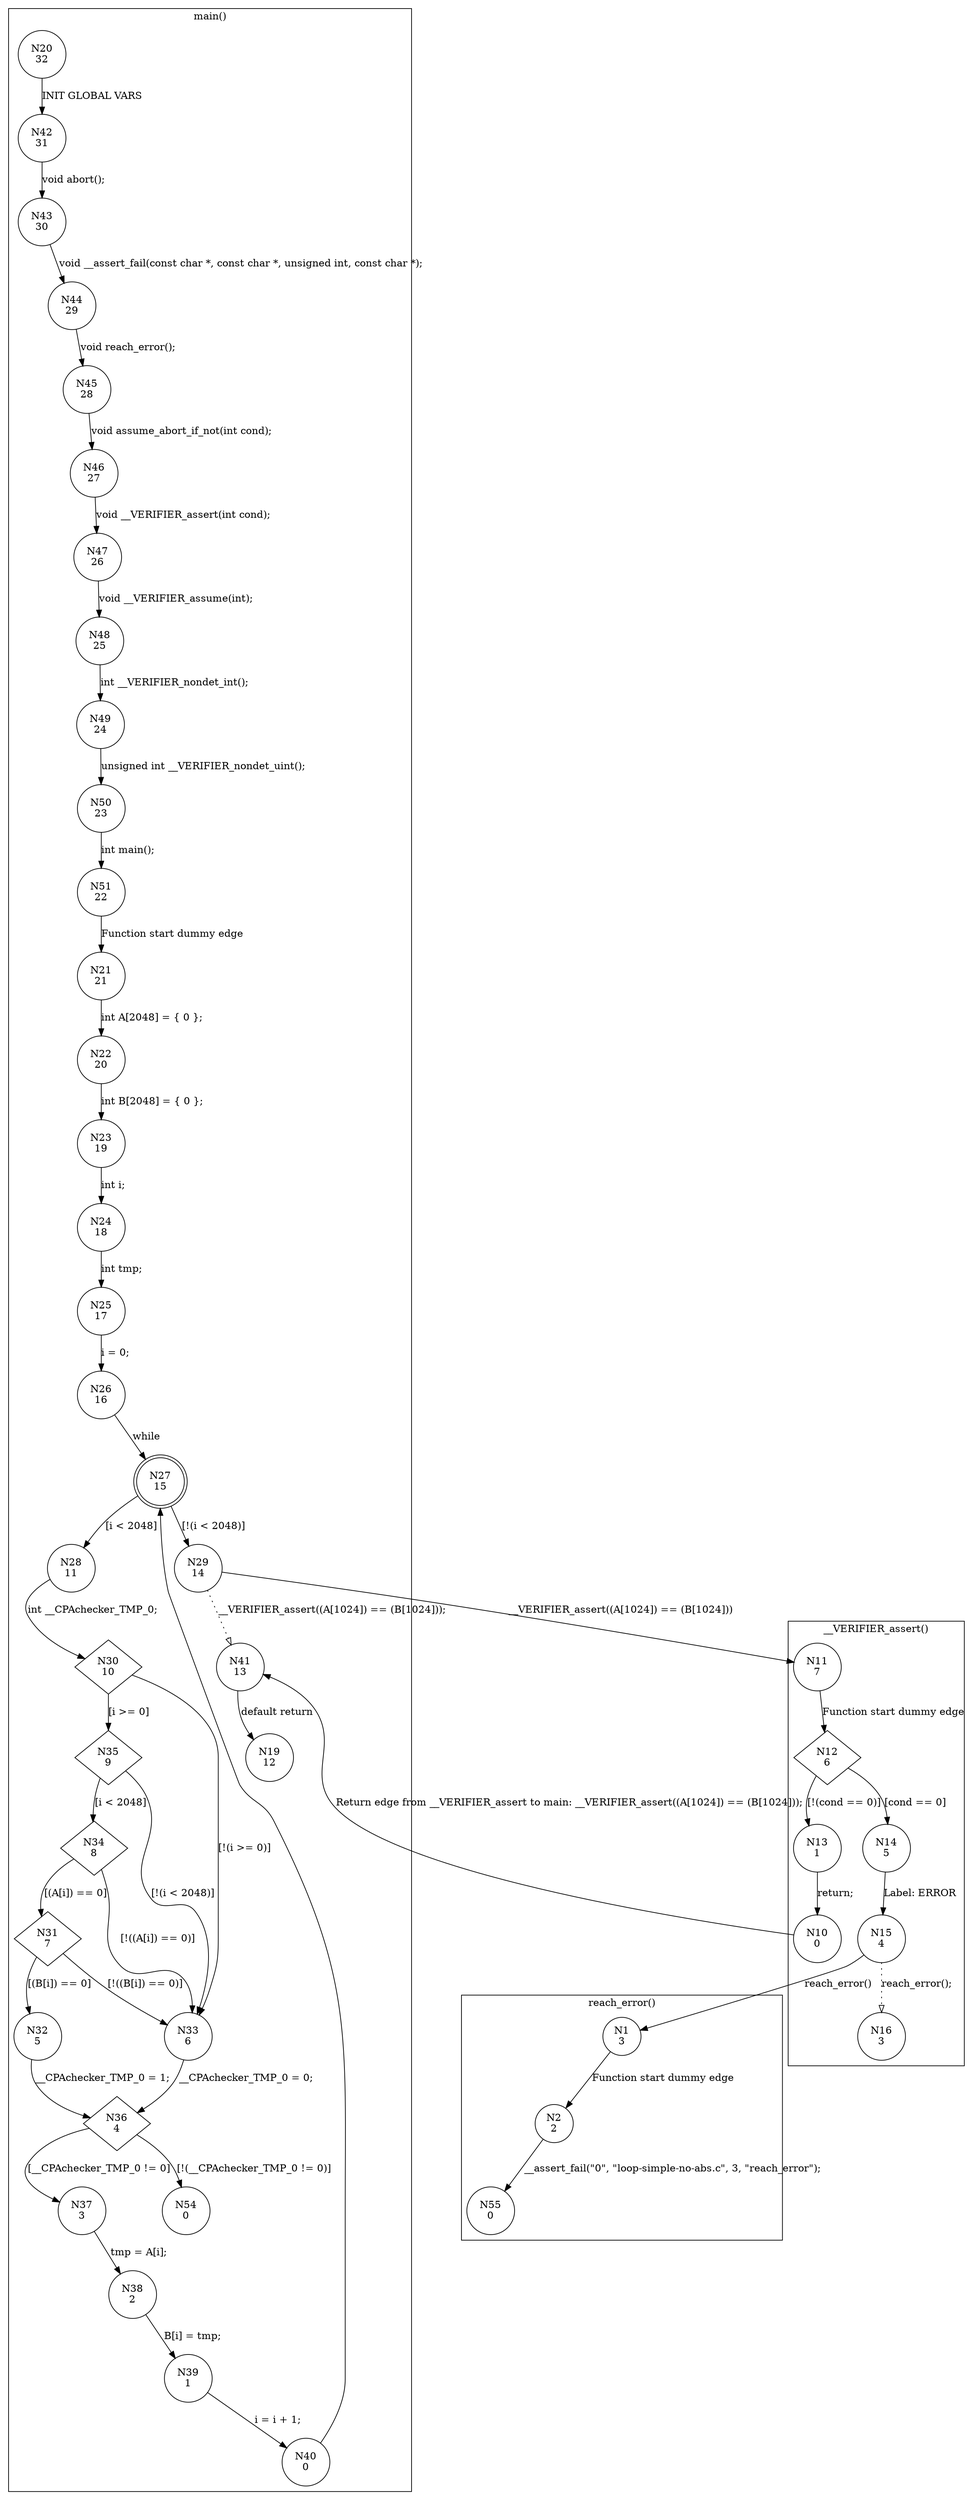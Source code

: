 digraph CFA {
20 [shape="circle" label="N20\n32"]
42 [shape="circle" label="N42\n31"]
43 [shape="circle" label="N43\n30"]
44 [shape="circle" label="N44\n29"]
45 [shape="circle" label="N45\n28"]
46 [shape="circle" label="N46\n27"]
47 [shape="circle" label="N47\n26"]
48 [shape="circle" label="N48\n25"]
49 [shape="circle" label="N49\n24"]
50 [shape="circle" label="N50\n23"]
51 [shape="circle" label="N51\n22"]
21 [shape="circle" label="N21\n21"]
22 [shape="circle" label="N22\n20"]
23 [shape="circle" label="N23\n19"]
24 [shape="circle" label="N24\n18"]
25 [shape="circle" label="N25\n17"]
26 [shape="circle" label="N26\n16"]
27 [shape="doublecircle" label="N27\n15"]
29 [shape="circle" label="N29\n14"]
11 [shape="circle" label="N11\n7"]
12 [shape="diamond" label="N12\n6"]
13 [shape="circle" label="N13\n1"]
10 [shape="circle" label="N10\n0"]
41 [shape="circle" label="N41\n13"]
19 [shape="circle" label="N19\n12"]
14 [shape="circle" label="N14\n5"]
15 [shape="circle" label="N15\n4"]
1 [shape="circle" label="N1\n3"]
2 [shape="circle" label="N2\n2"]
55 [shape="circle" label="N55\n0"]
16 [shape="circle" label="N16\n3"]
28 [shape="circle" label="N28\n11"]
30 [shape="diamond" label="N30\n10"]
33 [shape="circle" label="N33\n6"]
36 [shape="diamond" label="N36\n4"]
54 [shape="circle" label="N54\n0"]
37 [shape="circle" label="N37\n3"]
38 [shape="circle" label="N38\n2"]
39 [shape="circle" label="N39\n1"]
40 [shape="circle" label="N40\n0"]
35 [shape="diamond" label="N35\n9"]
34 [shape="diamond" label="N34\n8"]
31 [shape="diamond" label="N31\n7"]
32 [shape="circle" label="N32\n5"]
node [shape="circle"]
subgraph cluster___VERIFIER_assert {
label="__VERIFIER_assert()"
11 -> 12 [label="Function start dummy edge"]
12 -> 14 [label="[cond == 0]"]
12 -> 13 [label="[!(cond == 0)]"]
13 -> 10 [label="return;"]
14 -> 15 [label="Label: ERROR"]
15 -> 16 [label="reach_error();" style="dotted" arrowhead="empty"]}
subgraph cluster_assume_abort_if_not {
label="assume_abort_if_not()"
}
subgraph cluster_main {
label="main()"
20 -> 42 [label="INIT GLOBAL VARS"]
42 -> 43 [label="void abort();"]
43 -> 44 [label="void __assert_fail(const char *, const char *, unsigned int, const char *);"]
44 -> 45 [label="void reach_error();"]
45 -> 46 [label="void assume_abort_if_not(int cond);"]
46 -> 47 [label="void __VERIFIER_assert(int cond);"]
47 -> 48 [label="void __VERIFIER_assume(int);"]
48 -> 49 [label="int __VERIFIER_nondet_int();"]
49 -> 50 [label="unsigned int __VERIFIER_nondet_uint();"]
50 -> 51 [label="int main();"]
51 -> 21 [label="Function start dummy edge"]
21 -> 22 [label="int A[2048] = { 0 };"]
22 -> 23 [label="int B[2048] = { 0 };"]
23 -> 24 [label="int i;"]
24 -> 25 [label="int tmp;"]
25 -> 26 [label="i = 0;"]
26 -> 27 [label="while"]
27 -> 28 [label="[i < 2048]"]
27 -> 29 [label="[!(i < 2048)]"]
29 -> 41 [label="__VERIFIER_assert((A[1024]) == (B[1024]));" style="dotted" arrowhead="empty"]
41 -> 19 [label="default return"]
28 -> 30 [label="int __CPAchecker_TMP_0;"]
30 -> 35 [label="[i >= 0]"]
30 -> 33 [label="[!(i >= 0)]"]
33 -> 36 [label="__CPAchecker_TMP_0 = 0;"]
36 -> 37 [label="[__CPAchecker_TMP_0 != 0]"]
36 -> 54 [label="[!(__CPAchecker_TMP_0 != 0)]"]
37 -> 38 [label="tmp = A[i];"]
38 -> 39 [label="B[i] = tmp;"]
39 -> 40 [label="i = i + 1;"]
40 -> 27 [label=""]
35 -> 34 [label="[i < 2048]"]
35 -> 33 [label="[!(i < 2048)]"]
34 -> 31 [label="[(A[i]) == 0]"]
34 -> 33 [label="[!((A[i]) == 0)]"]
31 -> 32 [label="[(B[i]) == 0]"]
31 -> 33 [label="[!((B[i]) == 0)]"]
32 -> 36 [label="__CPAchecker_TMP_0 = 1;"]}
subgraph cluster_reach_error {
label="reach_error()"
1 -> 2 [label="Function start dummy edge"]
2 -> 55 [label="__assert_fail(\"0\", \"loop-simple-no-abs.c\", 3, \"reach_error\");"]}
29 -> 11 [label="__VERIFIER_assert((A[1024]) == (B[1024]))"]
10 -> 41 [label="Return edge from __VERIFIER_assert to main: __VERIFIER_assert((A[1024]) == (B[1024]));"]
15 -> 1 [label="reach_error()"]}